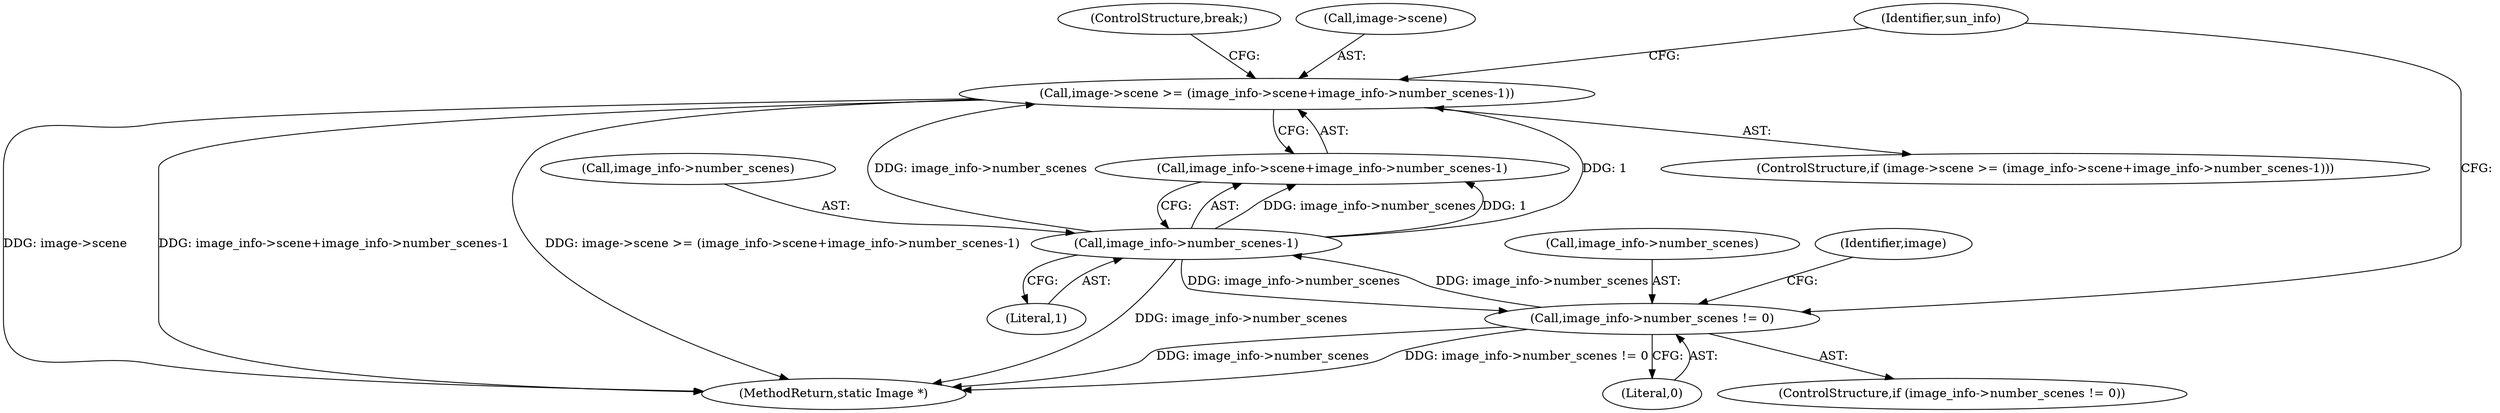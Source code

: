 digraph "0_ImageMagick_78f82d9d1c2944725a279acd573a22168dc6e22a@pointer" {
"1001650" [label="(Call,image->scene >= (image_info->scene+image_info->number_scenes-1))"];
"1001658" [label="(Call,image_info->number_scenes-1)"];
"1001644" [label="(Call,image_info->number_scenes != 0)"];
"1001645" [label="(Call,image_info->number_scenes)"];
"1001727" [label="(MethodReturn,static Image *)"];
"1001643" [label="(ControlStructure,if (image_info->number_scenes != 0))"];
"1001649" [label="(ControlStructure,if (image->scene >= (image_info->scene+image_info->number_scenes-1)))"];
"1001644" [label="(Call,image_info->number_scenes != 0)"];
"1001658" [label="(Call,image_info->number_scenes-1)"];
"1001651" [label="(Call,image->scene)"];
"1001648" [label="(Literal,0)"];
"1001659" [label="(Call,image_info->number_scenes)"];
"1001662" [label="(Literal,1)"];
"1001652" [label="(Identifier,image)"];
"1001650" [label="(Call,image->scene >= (image_info->scene+image_info->number_scenes-1))"];
"1001663" [label="(ControlStructure,break;)"];
"1001666" [label="(Identifier,sun_info)"];
"1001654" [label="(Call,image_info->scene+image_info->number_scenes-1)"];
"1001650" -> "1001649"  [label="AST: "];
"1001650" -> "1001654"  [label="CFG: "];
"1001651" -> "1001650"  [label="AST: "];
"1001654" -> "1001650"  [label="AST: "];
"1001663" -> "1001650"  [label="CFG: "];
"1001666" -> "1001650"  [label="CFG: "];
"1001650" -> "1001727"  [label="DDG: image->scene"];
"1001650" -> "1001727"  [label="DDG: image_info->scene+image_info->number_scenes-1"];
"1001650" -> "1001727"  [label="DDG: image->scene >= (image_info->scene+image_info->number_scenes-1)"];
"1001658" -> "1001650"  [label="DDG: image_info->number_scenes"];
"1001658" -> "1001650"  [label="DDG: 1"];
"1001658" -> "1001654"  [label="AST: "];
"1001658" -> "1001662"  [label="CFG: "];
"1001659" -> "1001658"  [label="AST: "];
"1001662" -> "1001658"  [label="AST: "];
"1001654" -> "1001658"  [label="CFG: "];
"1001658" -> "1001727"  [label="DDG: image_info->number_scenes"];
"1001658" -> "1001644"  [label="DDG: image_info->number_scenes"];
"1001658" -> "1001654"  [label="DDG: image_info->number_scenes"];
"1001658" -> "1001654"  [label="DDG: 1"];
"1001644" -> "1001658"  [label="DDG: image_info->number_scenes"];
"1001644" -> "1001643"  [label="AST: "];
"1001644" -> "1001648"  [label="CFG: "];
"1001645" -> "1001644"  [label="AST: "];
"1001648" -> "1001644"  [label="AST: "];
"1001652" -> "1001644"  [label="CFG: "];
"1001666" -> "1001644"  [label="CFG: "];
"1001644" -> "1001727"  [label="DDG: image_info->number_scenes"];
"1001644" -> "1001727"  [label="DDG: image_info->number_scenes != 0"];
}

